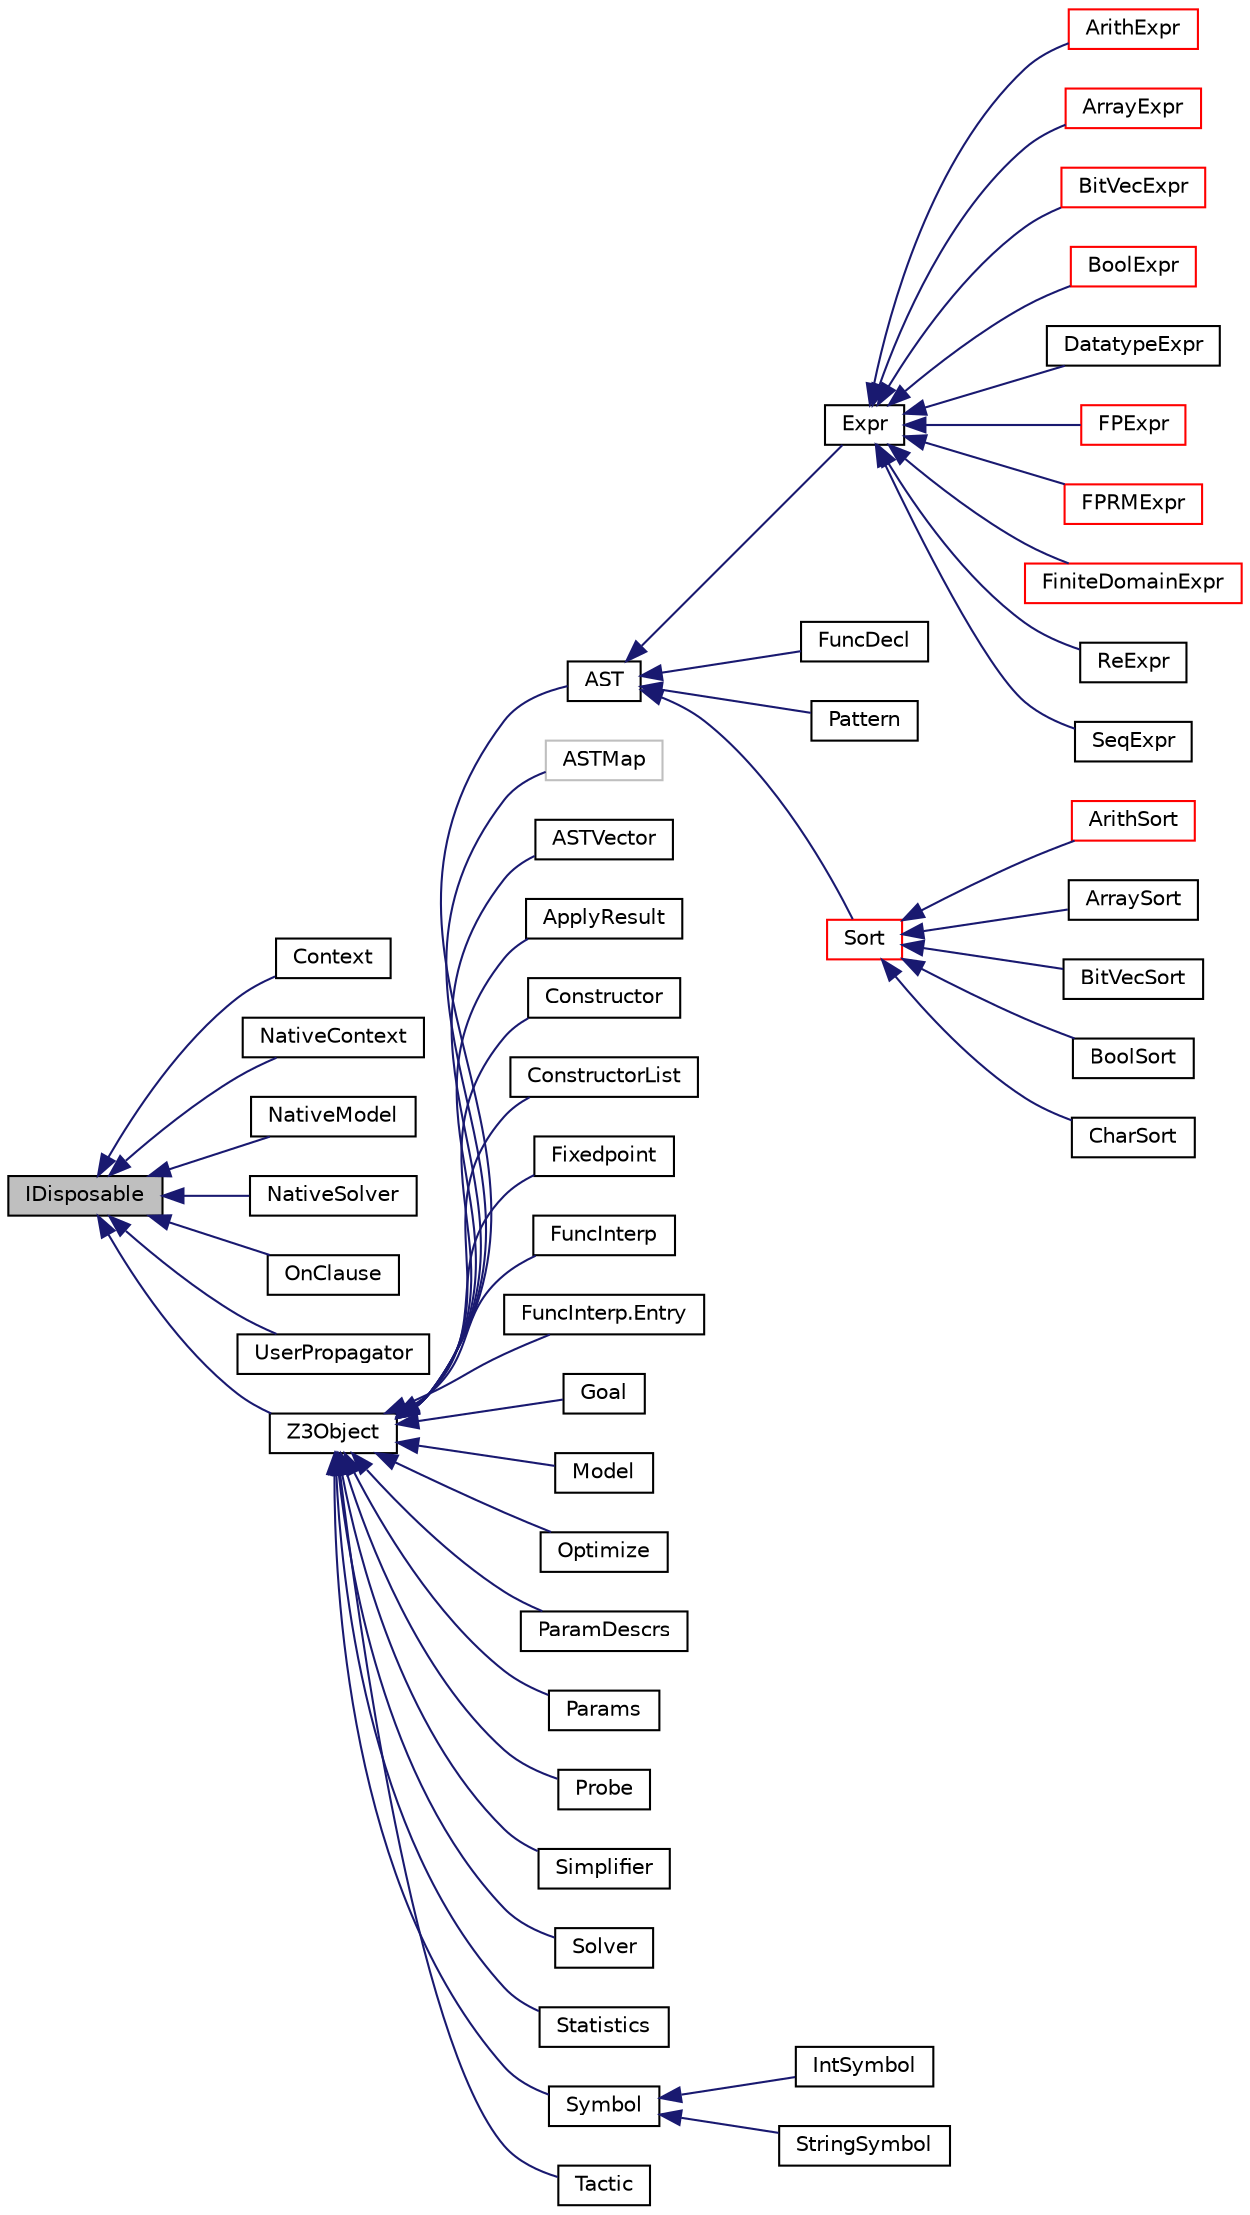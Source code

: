 digraph "IDisposable"
{
 // LATEX_PDF_SIZE
  edge [fontname="Helvetica",fontsize="10",labelfontname="Helvetica",labelfontsize="10"];
  node [fontname="Helvetica",fontsize="10",shape=record];
  rankdir="LR";
  Node1 [label="IDisposable",height=0.2,width=0.4,color="black", fillcolor="grey75", style="filled", fontcolor="black",tooltip=" "];
  Node1 -> Node2 [dir="back",color="midnightblue",fontsize="10",style="solid",fontname="Helvetica"];
  Node2 [label="Context",height=0.2,width=0.4,color="black", fillcolor="white", style="filled",URL="$class_microsoft_1_1_z3_1_1_context.html",tooltip="The main interaction with Z3 happens via the Context."];
  Node1 -> Node3 [dir="back",color="midnightblue",fontsize="10",style="solid",fontname="Helvetica"];
  Node3 [label="NativeContext",height=0.2,width=0.4,color="black", fillcolor="white", style="filled",URL="$class_microsoft_1_1_z3_1_1_native_context.html",tooltip="The main interaction with Z3 happens via the Context. NativeContext allows for efficient wrapper-redu..."];
  Node1 -> Node4 [dir="back",color="midnightblue",fontsize="10",style="solid",fontname="Helvetica"];
  Node4 [label="NativeModel",height=0.2,width=0.4,color="black", fillcolor="white", style="filled",URL="$class_microsoft_1_1_z3_1_1_native_model.html",tooltip="A Model contains interpretations (assignments) of constants and functions."];
  Node1 -> Node5 [dir="back",color="midnightblue",fontsize="10",style="solid",fontname="Helvetica"];
  Node5 [label="NativeSolver",height=0.2,width=0.4,color="black", fillcolor="white", style="filled",URL="$class_microsoft_1_1_z3_1_1_native_solver.html",tooltip="Solvers."];
  Node1 -> Node6 [dir="back",color="midnightblue",fontsize="10",style="solid",fontname="Helvetica"];
  Node6 [label="OnClause",height=0.2,width=0.4,color="black", fillcolor="white", style="filled",URL="$class_microsoft_1_1_z3_1_1_on_clause.html",tooltip="OnClause - clause inference callback"];
  Node1 -> Node7 [dir="back",color="midnightblue",fontsize="10",style="solid",fontname="Helvetica"];
  Node7 [label="UserPropagator",height=0.2,width=0.4,color="black", fillcolor="white", style="filled",URL="$class_microsoft_1_1_z3_1_1_user_propagator.html",tooltip="Propagator context for .Net"];
  Node1 -> Node8 [dir="back",color="midnightblue",fontsize="10",style="solid",fontname="Helvetica"];
  Node8 [label="Z3Object",height=0.2,width=0.4,color="black", fillcolor="white", style="filled",URL="$class_microsoft_1_1_z3_1_1_z3_object.html",tooltip="Internal base class for interfacing with native Z3 objects. Should not be used externally."];
  Node8 -> Node9 [dir="back",color="midnightblue",fontsize="10",style="solid",fontname="Helvetica"];
  Node9 [label="AST",height=0.2,width=0.4,color="black", fillcolor="white", style="filled",URL="$class_microsoft_1_1_z3_1_1_a_s_t.html",tooltip="The abstract syntax tree (AST) class."];
  Node9 -> Node10 [dir="back",color="midnightblue",fontsize="10",style="solid",fontname="Helvetica"];
  Node10 [label="Expr",height=0.2,width=0.4,color="black", fillcolor="white", style="filled",URL="$class_microsoft_1_1_z3_1_1_expr.html",tooltip="Expressions are terms."];
  Node10 -> Node11 [dir="back",color="midnightblue",fontsize="10",style="solid",fontname="Helvetica"];
  Node11 [label="ArithExpr",height=0.2,width=0.4,color="red", fillcolor="white", style="filled",URL="$class_microsoft_1_1_z3_1_1_arith_expr.html",tooltip="Arithmetic expressions (int/real)"];
  Node10 -> Node17 [dir="back",color="midnightblue",fontsize="10",style="solid",fontname="Helvetica"];
  Node17 [label="ArrayExpr",height=0.2,width=0.4,color="red", fillcolor="white", style="filled",URL="$class_microsoft_1_1_z3_1_1_array_expr.html",tooltip="Array expressions"];
  Node10 -> Node19 [dir="back",color="midnightblue",fontsize="10",style="solid",fontname="Helvetica"];
  Node19 [label="BitVecExpr",height=0.2,width=0.4,color="red", fillcolor="white", style="filled",URL="$class_microsoft_1_1_z3_1_1_bit_vec_expr.html",tooltip="Bit-vector expressions"];
  Node10 -> Node21 [dir="back",color="midnightblue",fontsize="10",style="solid",fontname="Helvetica"];
  Node21 [label="BoolExpr",height=0.2,width=0.4,color="red", fillcolor="white", style="filled",URL="$class_microsoft_1_1_z3_1_1_bool_expr.html",tooltip="Boolean expressions"];
  Node10 -> Node23 [dir="back",color="midnightblue",fontsize="10",style="solid",fontname="Helvetica"];
  Node23 [label="DatatypeExpr",height=0.2,width=0.4,color="black", fillcolor="white", style="filled",URL="$class_microsoft_1_1_z3_1_1_datatype_expr.html",tooltip="Datatype expressions"];
  Node10 -> Node24 [dir="back",color="midnightblue",fontsize="10",style="solid",fontname="Helvetica"];
  Node24 [label="FPExpr",height=0.2,width=0.4,color="red", fillcolor="white", style="filled",URL="$class_microsoft_1_1_z3_1_1_f_p_expr.html",tooltip="FloatingPoint Expressions"];
  Node10 -> Node26 [dir="back",color="midnightblue",fontsize="10",style="solid",fontname="Helvetica"];
  Node26 [label="FPRMExpr",height=0.2,width=0.4,color="red", fillcolor="white", style="filled",URL="$class_microsoft_1_1_z3_1_1_f_p_r_m_expr.html",tooltip="FloatingPoint RoundingMode Expressions"];
  Node10 -> Node28 [dir="back",color="midnightblue",fontsize="10",style="solid",fontname="Helvetica"];
  Node28 [label="FiniteDomainExpr",height=0.2,width=0.4,color="red", fillcolor="white", style="filled",URL="$class_microsoft_1_1_z3_1_1_finite_domain_expr.html",tooltip="Finite-domain expressions"];
  Node10 -> Node30 [dir="back",color="midnightblue",fontsize="10",style="solid",fontname="Helvetica"];
  Node30 [label="ReExpr",height=0.2,width=0.4,color="black", fillcolor="white", style="filled",URL="$class_microsoft_1_1_z3_1_1_re_expr.html",tooltip="Regular expression expressions"];
  Node10 -> Node31 [dir="back",color="midnightblue",fontsize="10",style="solid",fontname="Helvetica"];
  Node31 [label="SeqExpr",height=0.2,width=0.4,color="black", fillcolor="white", style="filled",URL="$class_microsoft_1_1_z3_1_1_seq_expr.html",tooltip="Sequence expressions"];
  Node9 -> Node32 [dir="back",color="midnightblue",fontsize="10",style="solid",fontname="Helvetica"];
  Node32 [label="FuncDecl",height=0.2,width=0.4,color="black", fillcolor="white", style="filled",URL="$class_microsoft_1_1_z3_1_1_func_decl.html",tooltip="Function declarations."];
  Node9 -> Node33 [dir="back",color="midnightblue",fontsize="10",style="solid",fontname="Helvetica"];
  Node33 [label="Pattern",height=0.2,width=0.4,color="black", fillcolor="white", style="filled",URL="$class_microsoft_1_1_z3_1_1_pattern.html",tooltip="Patterns comprise a list of terms. The list should be non-empty. If the list comprises of more than o..."];
  Node9 -> Node34 [dir="back",color="midnightblue",fontsize="10",style="solid",fontname="Helvetica"];
  Node34 [label="Sort",height=0.2,width=0.4,color="red", fillcolor="white", style="filled",URL="$class_microsoft_1_1_z3_1_1_sort.html",tooltip="The Sort class implements type information for ASTs."];
  Node34 -> Node35 [dir="back",color="midnightblue",fontsize="10",style="solid",fontname="Helvetica"];
  Node35 [label="ArithSort",height=0.2,width=0.4,color="red", fillcolor="white", style="filled",URL="$class_microsoft_1_1_z3_1_1_arith_sort.html",tooltip="An arithmetic sort, i.e., Int or Real."];
  Node34 -> Node38 [dir="back",color="midnightblue",fontsize="10",style="solid",fontname="Helvetica"];
  Node38 [label="ArraySort",height=0.2,width=0.4,color="black", fillcolor="white", style="filled",URL="$class_microsoft_1_1_z3_1_1_array_sort.html",tooltip="Array sorts."];
  Node34 -> Node39 [dir="back",color="midnightblue",fontsize="10",style="solid",fontname="Helvetica"];
  Node39 [label="BitVecSort",height=0.2,width=0.4,color="black", fillcolor="white", style="filled",URL="$class_microsoft_1_1_z3_1_1_bit_vec_sort.html",tooltip="Bit-vector sorts."];
  Node34 -> Node40 [dir="back",color="midnightblue",fontsize="10",style="solid",fontname="Helvetica"];
  Node40 [label="BoolSort",height=0.2,width=0.4,color="black", fillcolor="white", style="filled",URL="$class_microsoft_1_1_z3_1_1_bool_sort.html",tooltip="A Boolean sort."];
  Node34 -> Node41 [dir="back",color="midnightblue",fontsize="10",style="solid",fontname="Helvetica"];
  Node41 [label="CharSort",height=0.2,width=0.4,color="black", fillcolor="white", style="filled",URL="$class_microsoft_1_1_z3_1_1_char_sort.html",tooltip="A Character sort"];
  Node8 -> Node54 [dir="back",color="midnightblue",fontsize="10",style="solid",fontname="Helvetica"];
  Node54 [label="ASTMap",height=0.2,width=0.4,color="grey75", fillcolor="white", style="filled",tooltip=" "];
  Node8 -> Node55 [dir="back",color="midnightblue",fontsize="10",style="solid",fontname="Helvetica"];
  Node55 [label="ASTVector",height=0.2,width=0.4,color="black", fillcolor="white", style="filled",URL="$class_microsoft_1_1_z3_1_1_a_s_t_vector.html",tooltip="Vectors of ASTs."];
  Node8 -> Node56 [dir="back",color="midnightblue",fontsize="10",style="solid",fontname="Helvetica"];
  Node56 [label="ApplyResult",height=0.2,width=0.4,color="black", fillcolor="white", style="filled",URL="$class_microsoft_1_1_z3_1_1_apply_result.html",tooltip="ApplyResult objects represent the result of an application of a tactic to a goal. It contains the sub..."];
  Node8 -> Node57 [dir="back",color="midnightblue",fontsize="10",style="solid",fontname="Helvetica"];
  Node57 [label="Constructor",height=0.2,width=0.4,color="black", fillcolor="white", style="filled",URL="$class_microsoft_1_1_z3_1_1_constructor.html",tooltip="Constructors are used for datatype sorts."];
  Node8 -> Node58 [dir="back",color="midnightblue",fontsize="10",style="solid",fontname="Helvetica"];
  Node58 [label="ConstructorList",height=0.2,width=0.4,color="black", fillcolor="white", style="filled",URL="$class_microsoft_1_1_z3_1_1_constructor_list.html",tooltip="Lists of constructors"];
  Node8 -> Node59 [dir="back",color="midnightblue",fontsize="10",style="solid",fontname="Helvetica"];
  Node59 [label="Fixedpoint",height=0.2,width=0.4,color="black", fillcolor="white", style="filled",URL="$class_microsoft_1_1_z3_1_1_fixedpoint.html",tooltip="Object for managing fixedpoints"];
  Node8 -> Node60 [dir="back",color="midnightblue",fontsize="10",style="solid",fontname="Helvetica"];
  Node60 [label="FuncInterp",height=0.2,width=0.4,color="black", fillcolor="white", style="filled",URL="$class_microsoft_1_1_z3_1_1_func_interp.html",tooltip="A function interpretation is represented as a finite map and an 'else' value. Each entry in the finit..."];
  Node8 -> Node61 [dir="back",color="midnightblue",fontsize="10",style="solid",fontname="Helvetica"];
  Node61 [label="FuncInterp.Entry",height=0.2,width=0.4,color="black", fillcolor="white", style="filled",URL="$class_microsoft_1_1_z3_1_1_func_interp_1_1_entry.html",tooltip="An Entry object represents an element in the finite map used to encode a function interpretation."];
  Node8 -> Node62 [dir="back",color="midnightblue",fontsize="10",style="solid",fontname="Helvetica"];
  Node62 [label="Goal",height=0.2,width=0.4,color="black", fillcolor="white", style="filled",URL="$class_microsoft_1_1_z3_1_1_goal.html",tooltip="A goal (aka problem). A goal is essentially a set of formulas, that can be solved and/or transformed ..."];
  Node8 -> Node63 [dir="back",color="midnightblue",fontsize="10",style="solid",fontname="Helvetica"];
  Node63 [label="Model",height=0.2,width=0.4,color="black", fillcolor="white", style="filled",URL="$class_microsoft_1_1_z3_1_1_model.html",tooltip="A Model contains interpretations (assignments) of constants and functions."];
  Node8 -> Node64 [dir="back",color="midnightblue",fontsize="10",style="solid",fontname="Helvetica"];
  Node64 [label="Optimize",height=0.2,width=0.4,color="black", fillcolor="white", style="filled",URL="$class_microsoft_1_1_z3_1_1_optimize.html",tooltip="Object for managing optimization context"];
  Node8 -> Node65 [dir="back",color="midnightblue",fontsize="10",style="solid",fontname="Helvetica"];
  Node65 [label="ParamDescrs",height=0.2,width=0.4,color="black", fillcolor="white", style="filled",URL="$class_microsoft_1_1_z3_1_1_param_descrs.html",tooltip="A ParamDescrs describes a set of parameters."];
  Node8 -> Node66 [dir="back",color="midnightblue",fontsize="10",style="solid",fontname="Helvetica"];
  Node66 [label="Params",height=0.2,width=0.4,color="black", fillcolor="white", style="filled",URL="$class_microsoft_1_1_z3_1_1_params.html",tooltip="A Params objects represents a configuration in the form of Symbol/value pairs."];
  Node8 -> Node67 [dir="back",color="midnightblue",fontsize="10",style="solid",fontname="Helvetica"];
  Node67 [label="Probe",height=0.2,width=0.4,color="black", fillcolor="white", style="filled",URL="$class_microsoft_1_1_z3_1_1_probe.html",tooltip="Probes are used to inspect a goal (aka problem) and collect information that may be used to decide wh..."];
  Node8 -> Node68 [dir="back",color="midnightblue",fontsize="10",style="solid",fontname="Helvetica"];
  Node68 [label="Simplifier",height=0.2,width=0.4,color="black", fillcolor="white", style="filled",URL="$class_microsoft_1_1_z3_1_1_simplifier.html",tooltip="Simplifiers are the basic building block for creating custom solvers with incremental pre-processing...."];
  Node8 -> Node69 [dir="back",color="midnightblue",fontsize="10",style="solid",fontname="Helvetica"];
  Node69 [label="Solver",height=0.2,width=0.4,color="black", fillcolor="white", style="filled",URL="$class_microsoft_1_1_z3_1_1_solver.html",tooltip="Solvers."];
  Node8 -> Node70 [dir="back",color="midnightblue",fontsize="10",style="solid",fontname="Helvetica"];
  Node70 [label="Statistics",height=0.2,width=0.4,color="black", fillcolor="white", style="filled",URL="$class_microsoft_1_1_z3_1_1_statistics.html",tooltip="Objects of this class track statistical information about solvers."];
  Node8 -> Node71 [dir="back",color="midnightblue",fontsize="10",style="solid",fontname="Helvetica"];
  Node71 [label="Symbol",height=0.2,width=0.4,color="black", fillcolor="white", style="filled",URL="$class_microsoft_1_1_z3_1_1_symbol.html",tooltip="Symbols are used to name several term and type constructors."];
  Node71 -> Node72 [dir="back",color="midnightblue",fontsize="10",style="solid",fontname="Helvetica"];
  Node72 [label="IntSymbol",height=0.2,width=0.4,color="black", fillcolor="white", style="filled",URL="$class_microsoft_1_1_z3_1_1_int_symbol.html",tooltip="Numbered symbols"];
  Node71 -> Node73 [dir="back",color="midnightblue",fontsize="10",style="solid",fontname="Helvetica"];
  Node73 [label="StringSymbol",height=0.2,width=0.4,color="black", fillcolor="white", style="filled",URL="$class_microsoft_1_1_z3_1_1_string_symbol.html",tooltip="Named symbols"];
  Node8 -> Node74 [dir="back",color="midnightblue",fontsize="10",style="solid",fontname="Helvetica"];
  Node74 [label="Tactic",height=0.2,width=0.4,color="black", fillcolor="white", style="filled",URL="$class_microsoft_1_1_z3_1_1_tactic.html",tooltip="Tactics are the basic building block for creating custom solvers for specific problem domains...."];
}
